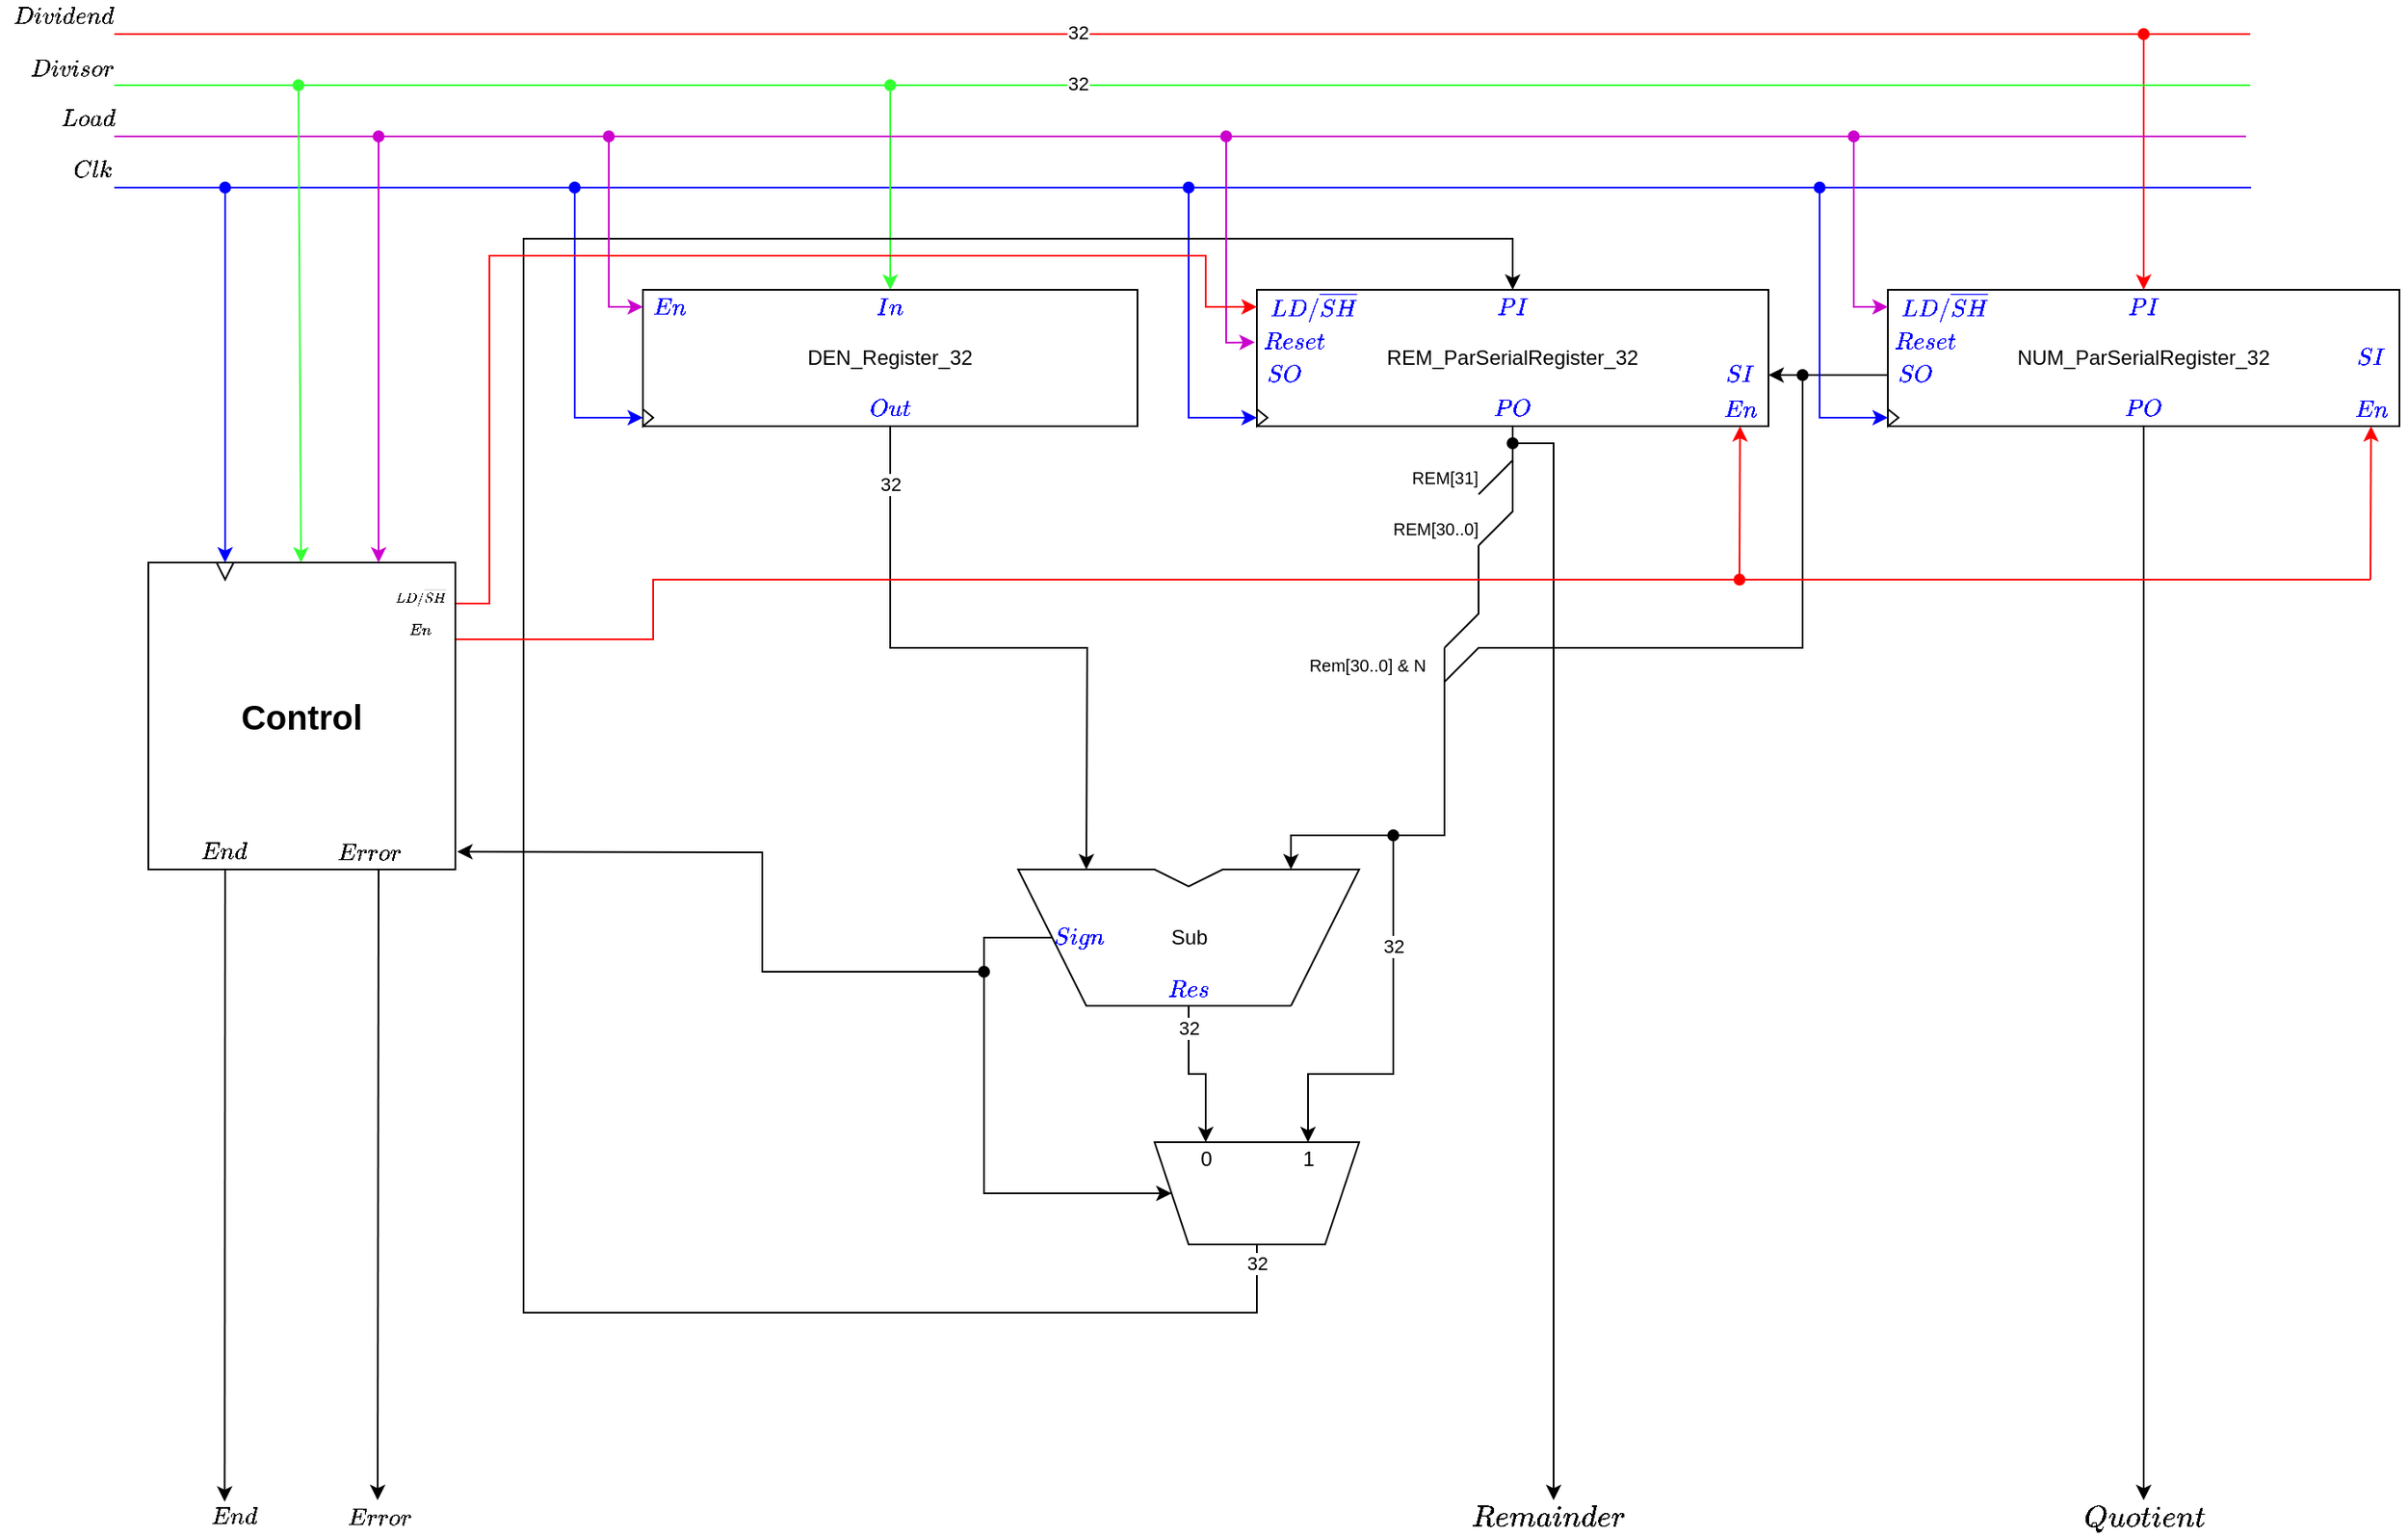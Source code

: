 <mxfile version="14.5.1" type="device"><diagram id="Yfrr89mab0k_G828Me3I" name="Page-1"><mxGraphModel dx="1913" dy="1985" grid="1" gridSize="10" guides="1" tooltips="1" connect="1" arrows="1" fold="1" page="1" pageScale="1" pageWidth="827" pageHeight="1169" math="1" shadow="0"><root><mxCell id="0"/><mxCell id="1" parent="0"/><mxCell id="pj7a_TJdRaOBwzSs2_uD-8" value="" style="endArrow=none;html=1;strokeColor=#FF0000;rounded=0;" parent="1" edge="1"><mxGeometry width="50" height="50" relative="1" as="geometry"><mxPoint x="-640" y="10" as="sourcePoint"/><mxPoint x="612.5" y="10" as="targetPoint"/><Array as="points"><mxPoint x="537.5" y="10"/></Array></mxGeometry></mxCell><mxCell id="pj7a_TJdRaOBwzSs2_uD-11" value="32" style="edgeLabel;html=1;align=center;verticalAlign=middle;resizable=0;points=[];" parent="pj7a_TJdRaOBwzSs2_uD-8" vertex="1" connectable="0"><mxGeometry x="-0.098" y="1" relative="1" as="geometry"><mxPoint as="offset"/></mxGeometry></mxCell><mxCell id="pj7a_TJdRaOBwzSs2_uD-13" value="$$$$" style="text;html=1;align=center;verticalAlign=middle;resizable=0;points=[];autosize=1;" parent="1" vertex="1"><mxGeometry x="12.5" y="10" width="40" height="20" as="geometry"/></mxCell><mxCell id="pj7a_TJdRaOBwzSs2_uD-23" style="edgeStyle=orthogonalEdgeStyle;rounded=0;orthogonalLoop=1;jettySize=auto;html=1;exitX=0;exitY=1;exitDx=0;exitDy=0;startArrow=none;startFill=0;entryX=1;entryY=0.5;entryDx=0;entryDy=0;" parent="1" source="pj7a_TJdRaOBwzSs2_uD-18" target="pj7a_TJdRaOBwzSs2_uD-31" edge="1"><mxGeometry relative="1" as="geometry"><mxPoint x="340" y="210" as="targetPoint"/><Array as="points"><mxPoint x="380" y="210"/><mxPoint x="380" y="210"/></Array></mxGeometry></mxCell><mxCell id="pj7a_TJdRaOBwzSs2_uD-21" value="" style="endArrow=none;html=1;strokeColor=#0000FF;" parent="1" edge="1"><mxGeometry width="50" height="50" relative="1" as="geometry"><mxPoint x="-640" y="100" as="sourcePoint"/><mxPoint x="613" y="100" as="targetPoint"/></mxGeometry></mxCell><mxCell id="pj7a_TJdRaOBwzSs2_uD-22" value="" style="endArrow=classic;html=1;entryX=0;entryY=0.5;entryDx=0;entryDy=0;rounded=0;startArrow=oval;startFill=1;strokeColor=#0000FF;" parent="1" target="pj7a_TJdRaOBwzSs2_uD-17" edge="1"><mxGeometry width="50" height="50" relative="1" as="geometry"><mxPoint x="360" y="100" as="sourcePoint"/><mxPoint x="380" y="230" as="targetPoint"/><Array as="points"><mxPoint x="360" y="235"/></Array></mxGeometry></mxCell><mxCell id="pj7a_TJdRaOBwzSs2_uD-26" value="" style="group" parent="1" vertex="1" connectable="0"><mxGeometry x="400" y="160" width="300" height="80" as="geometry"/></mxCell><mxCell id="pj7a_TJdRaOBwzSs2_uD-1" value="NUM_ParSerialRegister_32" style="rounded=0;whiteSpace=wrap;html=1;" parent="pj7a_TJdRaOBwzSs2_uD-26" vertex="1"><mxGeometry width="300.0" height="80" as="geometry"/></mxCell><mxCell id="pj7a_TJdRaOBwzSs2_uD-15" value="&lt;font color=&quot;#0000ff&quot;&gt;$$LD/\overline{SH}$$&lt;/font&gt;" style="text;html=1;strokeColor=none;fillColor=none;align=center;verticalAlign=middle;whiteSpace=wrap;rounded=0;" parent="pj7a_TJdRaOBwzSs2_uD-26" vertex="1"><mxGeometry x="16.667" width="33.333" height="20" as="geometry"/></mxCell><mxCell id="pj7a_TJdRaOBwzSs2_uD-18" value="&lt;font color=&quot;#0000ff&quot;&gt;$$SO$$&lt;/font&gt;" style="text;html=1;strokeColor=none;fillColor=none;align=center;verticalAlign=middle;whiteSpace=wrap;rounded=0;" parent="pj7a_TJdRaOBwzSs2_uD-26" vertex="1"><mxGeometry y="40" width="33.333" height="20" as="geometry"/></mxCell><mxCell id="pj7a_TJdRaOBwzSs2_uD-19" value="&lt;span style=&quot;color: rgb(0 , 0 , 255)&quot;&gt;$$SI$$&lt;/span&gt;" style="text;html=1;strokeColor=none;fillColor=none;align=center;verticalAlign=middle;whiteSpace=wrap;rounded=0;" parent="pj7a_TJdRaOBwzSs2_uD-26" vertex="1"><mxGeometry x="266.667" y="30" width="33.333" height="20" as="geometry"/></mxCell><mxCell id="pj7a_TJdRaOBwzSs2_uD-17" value="" style="triangle;whiteSpace=wrap;html=1;" parent="pj7a_TJdRaOBwzSs2_uD-26" vertex="1"><mxGeometry y="70" width="6.25" height="10" as="geometry"/></mxCell><mxCell id="pj7a_TJdRaOBwzSs2_uD-56" value="&lt;span style=&quot;color: rgb(0 , 0 , 255)&quot;&gt;$$En$$&lt;/span&gt;" style="text;html=1;strokeColor=none;fillColor=none;align=center;verticalAlign=middle;whiteSpace=wrap;rounded=0;" parent="pj7a_TJdRaOBwzSs2_uD-26" vertex="1"><mxGeometry x="266.667" y="60" width="33.333" height="20" as="geometry"/></mxCell><mxCell id="pj7a_TJdRaOBwzSs2_uD-64" value="&lt;span style=&quot;color: rgb(0 , 0 , 255)&quot;&gt;$$PO$$&lt;/span&gt;" style="text;html=1;strokeColor=none;fillColor=none;align=center;verticalAlign=middle;whiteSpace=wrap;rounded=0;" parent="pj7a_TJdRaOBwzSs2_uD-26" vertex="1"><mxGeometry x="133.332" y="60" width="33.333" height="20" as="geometry"/></mxCell><mxCell id="pj7a_TJdRaOBwzSs2_uD-82" value="&lt;span style=&quot;color: rgb(0 , 0 , 255)&quot;&gt;$$PI$$&lt;/span&gt;" style="text;html=1;strokeColor=none;fillColor=none;align=center;verticalAlign=middle;whiteSpace=wrap;rounded=0;" parent="pj7a_TJdRaOBwzSs2_uD-26" vertex="1"><mxGeometry x="133.332" width="33.333" height="20" as="geometry"/></mxCell><mxCell id="pj7a_TJdRaOBwzSs2_uD-126" value="&lt;font color=&quot;#0000ff&quot;&gt;$$Reset$$&lt;/font&gt;" style="text;html=1;strokeColor=none;fillColor=none;align=center;verticalAlign=middle;whiteSpace=wrap;rounded=0;" parent="pj7a_TJdRaOBwzSs2_uD-26" vertex="1"><mxGeometry x="6.25" y="20" width="33.333" height="20" as="geometry"/></mxCell><mxCell id="pj7a_TJdRaOBwzSs2_uD-27" value="" style="group" parent="1" vertex="1" connectable="0"><mxGeometry x="30" y="160" width="300" height="80" as="geometry"/></mxCell><mxCell id="pj7a_TJdRaOBwzSs2_uD-28" value="REM_ParSerialRegister_32" style="rounded=0;whiteSpace=wrap;html=1;" parent="pj7a_TJdRaOBwzSs2_uD-27" vertex="1"><mxGeometry width="300" height="80" as="geometry"/></mxCell><mxCell id="pj7a_TJdRaOBwzSs2_uD-29" value="&lt;span style=&quot;color: rgb(0 , 0 , 255)&quot;&gt;$$LD/\overline{SH}$$&lt;/span&gt;" style="text;html=1;strokeColor=none;fillColor=none;align=center;verticalAlign=middle;whiteSpace=wrap;rounded=0;" parent="pj7a_TJdRaOBwzSs2_uD-27" vertex="1"><mxGeometry x="16.667" width="33.333" height="20" as="geometry"/></mxCell><mxCell id="pj7a_TJdRaOBwzSs2_uD-30" value="&lt;font color=&quot;#0000ff&quot;&gt;$$SO$$&lt;/font&gt;" style="text;html=1;strokeColor=none;fillColor=none;align=center;verticalAlign=middle;whiteSpace=wrap;rounded=0;" parent="pj7a_TJdRaOBwzSs2_uD-27" vertex="1"><mxGeometry y="40" width="33.333" height="20" as="geometry"/></mxCell><mxCell id="pj7a_TJdRaOBwzSs2_uD-31" value="&lt;font color=&quot;#0000ff&quot;&gt;$$SI$$&lt;/font&gt;" style="text;html=1;strokeColor=none;fillColor=none;align=center;verticalAlign=middle;whiteSpace=wrap;rounded=0;" parent="pj7a_TJdRaOBwzSs2_uD-27" vertex="1"><mxGeometry x="266.667" y="40" width="33.333" height="20" as="geometry"/></mxCell><mxCell id="pj7a_TJdRaOBwzSs2_uD-32" value="" style="triangle;whiteSpace=wrap;html=1;" parent="pj7a_TJdRaOBwzSs2_uD-27" vertex="1"><mxGeometry y="70" width="6.25" height="10" as="geometry"/></mxCell><mxCell id="pj7a_TJdRaOBwzSs2_uD-47" value="&lt;span style=&quot;color: rgb(0 , 0 , 255)&quot;&gt;$$En$$&lt;/span&gt;" style="text;html=1;strokeColor=none;fillColor=none;align=center;verticalAlign=middle;whiteSpace=wrap;rounded=0;" parent="pj7a_TJdRaOBwzSs2_uD-27" vertex="1"><mxGeometry x="266.667" y="60" width="33.333" height="20" as="geometry"/></mxCell><mxCell id="pj7a_TJdRaOBwzSs2_uD-63" value="&lt;span style=&quot;color: rgb(0 , 0 , 255)&quot;&gt;$$PO$$&lt;/span&gt;" style="text;html=1;strokeColor=none;fillColor=none;align=center;verticalAlign=middle;whiteSpace=wrap;rounded=0;" parent="pj7a_TJdRaOBwzSs2_uD-27" vertex="1"><mxGeometry x="133.332" y="60" width="33.333" height="20" as="geometry"/></mxCell><mxCell id="pj7a_TJdRaOBwzSs2_uD-81" value="&lt;span style=&quot;color: rgb(0 , 0 , 255)&quot;&gt;$$PI$$&lt;/span&gt;" style="text;html=1;strokeColor=none;fillColor=none;align=center;verticalAlign=middle;whiteSpace=wrap;rounded=0;" parent="pj7a_TJdRaOBwzSs2_uD-27" vertex="1"><mxGeometry x="133.332" width="33.333" height="20" as="geometry"/></mxCell><mxCell id="pj7a_TJdRaOBwzSs2_uD-125" value="&lt;font color=&quot;#0000ff&quot;&gt;$$Reset$$&lt;/font&gt;" style="text;html=1;strokeColor=none;fillColor=none;align=center;verticalAlign=middle;whiteSpace=wrap;rounded=0;" parent="pj7a_TJdRaOBwzSs2_uD-27" vertex="1"><mxGeometry x="6.25" y="20" width="33.333" height="20" as="geometry"/></mxCell><mxCell id="pj7a_TJdRaOBwzSs2_uD-60" style="edgeStyle=orthogonalEdgeStyle;rounded=0;orthogonalLoop=1;jettySize=auto;html=1;exitX=0.5;exitY=1;exitDx=0;exitDy=0;shadow=0;labelBackgroundColor=#FFFFFF;startArrow=none;startFill=0;strokeColor=#000000;" parent="1" source="pj7a_TJdRaOBwzSs2_uD-39" edge="1"><mxGeometry relative="1" as="geometry"><mxPoint x="-70" y="500" as="targetPoint"/></mxGeometry></mxCell><mxCell id="pj7a_TJdRaOBwzSs2_uD-71" value="32" style="edgeLabel;html=1;align=center;verticalAlign=middle;resizable=0;points=[];" parent="pj7a_TJdRaOBwzSs2_uD-60" vertex="1" connectable="0"><mxGeometry x="-0.65" y="-1" relative="1" as="geometry"><mxPoint x="1" y="-31.43" as="offset"/></mxGeometry></mxCell><mxCell id="pj7a_TJdRaOBwzSs2_uD-40" value="" style="endArrow=classic;html=1;entryX=0.5;entryY=0;entryDx=0;entryDy=0;startArrow=oval;startFill=1;strokeColor=#FF0000;" parent="1" target="pj7a_TJdRaOBwzSs2_uD-1" edge="1"><mxGeometry width="50" height="50" relative="1" as="geometry"><mxPoint x="550" y="10" as="sourcePoint"/><mxPoint x="610" y="-10" as="targetPoint"/></mxGeometry></mxCell><mxCell id="pj7a_TJdRaOBwzSs2_uD-57" value="" style="endArrow=classic;html=1;entryX=0;entryY=0.5;entryDx=0;entryDy=0;rounded=0;startArrow=oval;startFill=1;strokeColor=#0000FF;" parent="1" target="pj7a_TJdRaOBwzSs2_uD-32" edge="1"><mxGeometry width="50" height="50" relative="1" as="geometry"><mxPoint x="-10" y="100" as="sourcePoint"/><mxPoint x="410" y="245" as="targetPoint"/><Array as="points"><mxPoint x="-10" y="235"/></Array></mxGeometry></mxCell><mxCell id="pj7a_TJdRaOBwzSs2_uD-62" style="rounded=0;orthogonalLoop=1;jettySize=auto;html=1;exitX=0.5;exitY=1;exitDx=0;exitDy=0;shadow=0;labelBackgroundColor=#FFFFFF;startArrow=none;startFill=0;strokeColor=#000000;endArrow=none;endFill=0;" parent="1" source="pj7a_TJdRaOBwzSs2_uD-28" edge="1"><mxGeometry relative="1" as="geometry"><mxPoint x="160" y="280" as="targetPoint"/><Array as="points"><mxPoint x="180" y="260"/></Array></mxGeometry></mxCell><mxCell id="pj7a_TJdRaOBwzSs2_uD-67" value="" style="endArrow=classic;html=1;entryX=0;entryY=0.5;entryDx=0;entryDy=0;rounded=0;startArrow=oval;startFill=1;strokeColor=#0000FF;" parent="1" edge="1"><mxGeometry width="50" height="50" relative="1" as="geometry"><mxPoint x="-370" y="100" as="sourcePoint"/><mxPoint x="-330" y="235" as="targetPoint"/><Array as="points"><mxPoint x="-370" y="235"/></Array></mxGeometry></mxCell><mxCell id="pj7a_TJdRaOBwzSs2_uD-83" value="" style="endArrow=none;html=1;rounded=0;strokeColor=#33FF33;" parent="1" edge="1"><mxGeometry width="50" height="50" relative="1" as="geometry"><mxPoint x="-640" y="40" as="sourcePoint"/><mxPoint x="612.5" y="40" as="targetPoint"/><Array as="points"><mxPoint x="537.5" y="40"/></Array></mxGeometry></mxCell><mxCell id="pj7a_TJdRaOBwzSs2_uD-84" value="32" style="edgeLabel;html=1;align=center;verticalAlign=middle;resizable=0;points=[];" parent="pj7a_TJdRaOBwzSs2_uD-83" vertex="1" connectable="0"><mxGeometry x="-0.098" y="1" relative="1" as="geometry"><mxPoint as="offset"/></mxGeometry></mxCell><mxCell id="pj7a_TJdRaOBwzSs2_uD-85" value="" style="endArrow=classic;html=1;shadow=0;labelBackgroundColor=#FFFFFF;strokeColor=#33FF33;entryX=0.5;entryY=0;entryDx=0;entryDy=0;startArrow=oval;startFill=1;" parent="1" target="pj7a_TJdRaOBwzSs2_uD-69" edge="1"><mxGeometry width="50" height="50" relative="1" as="geometry"><mxPoint x="-185" y="40" as="sourcePoint"/><mxPoint x="-140" y="20" as="targetPoint"/></mxGeometry></mxCell><mxCell id="pj7a_TJdRaOBwzSs2_uD-86" value="" style="group;fillColor=#ffffff;" parent="1" vertex="1" connectable="0"><mxGeometry x="-110" y="500" width="200" height="80" as="geometry"/></mxCell><mxCell id="pj7a_TJdRaOBwzSs2_uD-58" value="" style="endArrow=none;html=1;rounded=0;labelBackgroundColor=#FFFFFF;shadow=0;" parent="pj7a_TJdRaOBwzSs2_uD-86" edge="1"><mxGeometry width="50" height="50" relative="1" as="geometry"><mxPoint x="160" y="80" as="sourcePoint"/><mxPoint x="160" y="80" as="targetPoint"/><Array as="points"><mxPoint x="40" y="80"/><mxPoint/><mxPoint x="80"/><mxPoint x="100" y="10"/><mxPoint x="120"/><mxPoint x="200"/></Array></mxGeometry></mxCell><mxCell id="pj7a_TJdRaOBwzSs2_uD-61" value="Sub" style="text;html=1;align=center;verticalAlign=middle;resizable=0;points=[];autosize=1;" parent="pj7a_TJdRaOBwzSs2_uD-86" vertex="1"><mxGeometry x="80" y="30" width="40" height="20" as="geometry"/></mxCell><mxCell id="pj7a_TJdRaOBwzSs2_uD-92" value="&lt;font color=&quot;#0000ff&quot;&gt;$$Sign$$&lt;/font&gt;" style="text;html=1;align=center;verticalAlign=middle;resizable=0;points=[];autosize=1;" parent="pj7a_TJdRaOBwzSs2_uD-86" vertex="1"><mxGeometry y="30" width="70" height="20" as="geometry"/></mxCell><mxCell id="pj7a_TJdRaOBwzSs2_uD-93" value="&lt;font color=&quot;#0000ff&quot;&gt;$$Res$$&lt;/font&gt;" style="text;html=1;align=center;verticalAlign=middle;resizable=0;points=[];autosize=1;" parent="pj7a_TJdRaOBwzSs2_uD-86" vertex="1"><mxGeometry x="70" y="60" width="60" height="20" as="geometry"/></mxCell><mxCell id="pj7a_TJdRaOBwzSs2_uD-87" value="" style="endArrow=classic;html=1;shadow=0;labelBackgroundColor=#FFFFFF;entryX=0.75;entryY=1;entryDx=0;entryDy=0;rounded=0;" parent="1" target="pj7a_TJdRaOBwzSs2_uD-89" edge="1"><mxGeometry width="50" height="50" relative="1" as="geometry"><mxPoint x="-10" y="580" as="sourcePoint"/><mxPoint x="-10" y="660" as="targetPoint"/><Array as="points"><mxPoint x="-10" y="620"/><mxPoint y="620"/></Array></mxGeometry></mxCell><mxCell id="pj7a_TJdRaOBwzSs2_uD-128" value="32" style="edgeLabel;html=1;align=center;verticalAlign=middle;resizable=0;points=[];" parent="pj7a_TJdRaOBwzSs2_uD-87" vertex="1" connectable="0"><mxGeometry x="-0.72" relative="1" as="geometry"><mxPoint as="offset"/></mxGeometry></mxCell><mxCell id="pj7a_TJdRaOBwzSs2_uD-105" style="edgeStyle=none;rounded=0;orthogonalLoop=1;jettySize=auto;html=1;exitX=0.5;exitY=0;exitDx=0;exitDy=0;entryX=0.5;entryY=0;entryDx=0;entryDy=0;shadow=0;labelBackgroundColor=#FFFFFF;startArrow=none;startFill=0;endArrow=classic;endFill=1;strokeColor=#000000;strokeWidth=1;" parent="1" source="pj7a_TJdRaOBwzSs2_uD-89" target="pj7a_TJdRaOBwzSs2_uD-28" edge="1"><mxGeometry relative="1" as="geometry"><Array as="points"><mxPoint x="30" y="760"/><mxPoint x="-400" y="760"/><mxPoint x="-400" y="130"/><mxPoint x="180" y="130"/></Array></mxGeometry></mxCell><mxCell id="pj7a_TJdRaOBwzSs2_uD-127" value="32" style="edgeLabel;html=1;align=center;verticalAlign=middle;resizable=0;points=[];" parent="pj7a_TJdRaOBwzSs2_uD-105" vertex="1" connectable="0"><mxGeometry x="-0.988" y="-2" relative="1" as="geometry"><mxPoint x="2" as="offset"/></mxGeometry></mxCell><mxCell id="pj7a_TJdRaOBwzSs2_uD-89" value="" style="shape=trapezoid;perimeter=trapezoidPerimeter;whiteSpace=wrap;html=1;fixedSize=1;fillColor=#ffffff;direction=west;" parent="1" vertex="1"><mxGeometry x="-30" y="660" width="120" height="60" as="geometry"/></mxCell><mxCell id="pj7a_TJdRaOBwzSs2_uD-90" value="" style="endArrow=classic;html=1;shadow=0;labelBackgroundColor=#FFFFFF;entryX=0.25;entryY=1;entryDx=0;entryDy=0;rounded=0;startArrow=oval;startFill=1;" parent="1" target="pj7a_TJdRaOBwzSs2_uD-89" edge="1"><mxGeometry width="50" height="50" relative="1" as="geometry"><mxPoint x="110" y="480" as="sourcePoint"/><mxPoint y="670" as="targetPoint"/><Array as="points"><mxPoint x="110" y="620"/><mxPoint x="60" y="620"/></Array></mxGeometry></mxCell><mxCell id="pj7a_TJdRaOBwzSs2_uD-129" value="32" style="edgeLabel;html=1;align=center;verticalAlign=middle;resizable=0;points=[];" parent="pj7a_TJdRaOBwzSs2_uD-90" vertex="1" connectable="0"><mxGeometry x="-0.439" relative="1" as="geometry"><mxPoint as="offset"/></mxGeometry></mxCell><mxCell id="pj7a_TJdRaOBwzSs2_uD-91" value="" style="endArrow=classic;html=1;shadow=0;labelBackgroundColor=#FFFFFF;strokeColor=#000000;rounded=0;" parent="1" target="pj7a_TJdRaOBwzSs2_uD-89" edge="1"><mxGeometry width="50" height="50" relative="1" as="geometry"><mxPoint x="-90" y="540" as="sourcePoint"/><mxPoint x="-60" y="640" as="targetPoint"/><Array as="points"><mxPoint x="-130" y="540"/><mxPoint x="-130" y="690"/></Array></mxGeometry></mxCell><mxCell id="pj7a_TJdRaOBwzSs2_uD-94" value="0" style="text;html=1;align=center;verticalAlign=middle;resizable=0;points=[];autosize=1;" parent="1" vertex="1"><mxGeometry x="-10" y="660" width="20" height="20" as="geometry"/></mxCell><mxCell id="pj7a_TJdRaOBwzSs2_uD-95" value="1" style="text;html=1;align=center;verticalAlign=middle;resizable=0;points=[];autosize=1;" parent="1" vertex="1"><mxGeometry x="50" y="660" width="20" height="20" as="geometry"/></mxCell><mxCell id="pj7a_TJdRaOBwzSs2_uD-96" value="" style="endArrow=none;html=1;shadow=0;labelBackgroundColor=#FFFFFF;strokeColor=#000000;startArrow=oval;startFill=1;rounded=0;endFill=0;" parent="1" edge="1"><mxGeometry width="50" height="50" relative="1" as="geometry"><mxPoint x="350" y="210" as="sourcePoint"/><mxPoint x="140" y="390" as="targetPoint"/><Array as="points"><mxPoint x="350" y="370"/><mxPoint x="160" y="370"/></Array></mxGeometry></mxCell><mxCell id="pj7a_TJdRaOBwzSs2_uD-97" value="" style="endArrow=none;html=1;shadow=0;labelBackgroundColor=#FFFFFF;strokeColor=#000000;rounded=0;strokeWidth=1;endFill=0;startArrow=classic;startFill=1;" parent="1" edge="1"><mxGeometry width="50" height="50" relative="1" as="geometry"><mxPoint x="50" y="500" as="sourcePoint"/><mxPoint x="140" y="370" as="targetPoint"/><Array as="points"><mxPoint x="50" y="480"/><mxPoint x="140" y="480"/></Array></mxGeometry></mxCell><mxCell id="pj7a_TJdRaOBwzSs2_uD-100" value="" style="endArrow=none;html=1;shadow=0;labelBackgroundColor=#FFFFFF;strokeColor=#000000;strokeWidth=1;rounded=0;endFill=0;" parent="1" edge="1"><mxGeometry width="50" height="50" relative="1" as="geometry"><mxPoint x="180" y="260" as="sourcePoint"/><mxPoint x="160" y="310" as="targetPoint"/><Array as="points"><mxPoint x="180" y="290"/></Array></mxGeometry></mxCell><mxCell id="pj7a_TJdRaOBwzSs2_uD-101" value="&lt;font style=&quot;font-size: 10px&quot;&gt;REM[31]&lt;/font&gt;" style="text;html=1;align=center;verticalAlign=middle;resizable=0;points=[];autosize=1;" parent="1" vertex="1"><mxGeometry x="115" y="260" width="50" height="20" as="geometry"/></mxCell><mxCell id="pj7a_TJdRaOBwzSs2_uD-102" value="&lt;span style=&quot;font-size: 10px&quot;&gt;REM[30..0]&lt;/span&gt;" style="text;html=1;strokeColor=none;fillColor=none;align=center;verticalAlign=middle;whiteSpace=wrap;rounded=0;" parent="1" vertex="1"><mxGeometry x="115" y="290" width="40" height="20" as="geometry"/></mxCell><mxCell id="pj7a_TJdRaOBwzSs2_uD-103" value="" style="endArrow=none;html=1;shadow=0;labelBackgroundColor=#FFFFFF;strokeColor=#000000;strokeWidth=1;rounded=0;" parent="1" edge="1"><mxGeometry width="50" height="50" relative="1" as="geometry"><mxPoint x="140" y="370" as="sourcePoint"/><mxPoint x="160" y="310" as="targetPoint"/><Array as="points"><mxPoint x="160" y="350"/></Array></mxGeometry></mxCell><mxCell id="pj7a_TJdRaOBwzSs2_uD-104" value="&lt;font style=&quot;font-size: 10px&quot;&gt;Rem[30..0] &amp;amp; N&lt;/font&gt;" style="text;html=1;strokeColor=none;fillColor=none;align=center;verticalAlign=middle;whiteSpace=wrap;rounded=0;" parent="1" vertex="1"><mxGeometry x="50" y="370" width="90" height="20" as="geometry"/></mxCell><mxCell id="pj7a_TJdRaOBwzSs2_uD-106" value="" style="endArrow=classic;html=1;shadow=0;labelBackgroundColor=#FFFFFF;strokeColor=#000000;strokeWidth=1;startArrow=oval;startFill=1;rounded=0;" parent="1" edge="1"><mxGeometry width="50" height="50" relative="1" as="geometry"><mxPoint x="180" y="250" as="sourcePoint"/><mxPoint x="204" y="870" as="targetPoint"/><Array as="points"><mxPoint x="204" y="250"/></Array></mxGeometry></mxCell><mxCell id="pj7a_TJdRaOBwzSs2_uD-107" value="&lt;font style=&quot;font-size: 15px&quot;&gt;$$Remainder$$&lt;/font&gt;" style="text;html=1;align=center;verticalAlign=middle;resizable=0;points=[];autosize=1;" parent="1" vertex="1"><mxGeometry x="140" y="870" width="120" height="20" as="geometry"/></mxCell><mxCell id="pj7a_TJdRaOBwzSs2_uD-108" style="edgeStyle=none;rounded=0;orthogonalLoop=1;jettySize=auto;html=1;exitX=0.5;exitY=1;exitDx=0;exitDy=0;shadow=0;labelBackgroundColor=#FFFFFF;startArrow=none;startFill=0;endArrow=classic;endFill=1;strokeColor=#000000;strokeWidth=1;" parent="1" source="pj7a_TJdRaOBwzSs2_uD-64" edge="1"><mxGeometry relative="1" as="geometry"><mxPoint x="550" y="870" as="targetPoint"/></mxGeometry></mxCell><mxCell id="pj7a_TJdRaOBwzSs2_uD-109" value="&lt;font style=&quot;font-size: 15px&quot;&gt;$$Quotient$$&lt;/font&gt;" style="text;html=1;align=center;verticalAlign=middle;resizable=0;points=[];autosize=1;" parent="1" vertex="1"><mxGeometry x="495" y="870" width="110" height="20" as="geometry"/></mxCell><mxCell id="pj7a_TJdRaOBwzSs2_uD-112" value="" style="endArrow=none;html=1;shadow=0;labelBackgroundColor=#FFFFFF;strokeWidth=1;strokeColor=#CC00CC;" parent="1" edge="1"><mxGeometry width="50" height="50" relative="1" as="geometry"><mxPoint x="-640" y="70" as="sourcePoint"/><mxPoint x="610" y="70" as="targetPoint"/></mxGeometry></mxCell><mxCell id="pj7a_TJdRaOBwzSs2_uD-114" value="&lt;span&gt;$$Dividend$$&lt;/span&gt;" style="text;html=1;strokeColor=none;fillColor=none;align=center;verticalAlign=middle;whiteSpace=wrap;rounded=0;" parent="1" vertex="1"><mxGeometry x="-700" y="-10" width="60" height="20" as="geometry"/></mxCell><mxCell id="pj7a_TJdRaOBwzSs2_uD-115" value="&lt;span&gt;$$Divisor$$&lt;/span&gt;" style="text;html=1;strokeColor=none;fillColor=none;align=center;verticalAlign=middle;whiteSpace=wrap;rounded=0;" parent="1" vertex="1"><mxGeometry x="-690" y="20" width="50" height="20" as="geometry"/></mxCell><mxCell id="pj7a_TJdRaOBwzSs2_uD-116" value="&#10;&#10;&lt;span style=&quot;color: rgb(0, 0, 0); font-family: helvetica; font-size: 12px; font-style: normal; font-weight: 400; letter-spacing: normal; text-align: center; text-indent: 0px; text-transform: none; word-spacing: 0px; background-color: rgb(248, 249, 250); display: inline; float: none;&quot;&gt;$$Load$$&lt;/span&gt;&#10;&#10;" style="text;html=1;strokeColor=none;fillColor=none;align=center;verticalAlign=middle;whiteSpace=wrap;rounded=0;" parent="1" vertex="1"><mxGeometry x="-670" y="50" width="30" height="20" as="geometry"/></mxCell><mxCell id="pj7a_TJdRaOBwzSs2_uD-118" value="&#10;&#10;&lt;span style=&quot;color: rgb(0, 0, 0); font-family: helvetica; font-size: 12px; font-style: normal; font-weight: 400; letter-spacing: normal; text-align: center; text-indent: 0px; text-transform: none; word-spacing: 0px; background-color: rgb(248, 249, 250); display: inline; float: none;&quot;&gt;$$Clk$$&lt;/span&gt;&#10;&#10;" style="text;html=1;strokeColor=none;fillColor=none;align=center;verticalAlign=middle;whiteSpace=wrap;rounded=0;" parent="1" vertex="1"><mxGeometry x="-665" y="80" width="25" height="20" as="geometry"/></mxCell><mxCell id="pj7a_TJdRaOBwzSs2_uD-120" value="" style="group" parent="1" vertex="1" connectable="0"><mxGeometry x="-330" y="160" width="290" height="80" as="geometry"/></mxCell><mxCell id="pj7a_TJdRaOBwzSs2_uD-39" value="DEN_Register_32" style="rounded=0;whiteSpace=wrap;html=1;" parent="pj7a_TJdRaOBwzSs2_uD-120" vertex="1"><mxGeometry width="290" height="80" as="geometry"/></mxCell><mxCell id="pj7a_TJdRaOBwzSs2_uD-65" value="" style="triangle;whiteSpace=wrap;html=1;" parent="pj7a_TJdRaOBwzSs2_uD-120" vertex="1"><mxGeometry y="70" width="6.042" height="10" as="geometry"/></mxCell><mxCell id="pj7a_TJdRaOBwzSs2_uD-69" value="&lt;span style=&quot;color: rgb(0 , 0 , 255)&quot;&gt;$$In$$&lt;/span&gt;" style="text;html=1;strokeColor=none;fillColor=none;align=center;verticalAlign=middle;whiteSpace=wrap;rounded=0;" parent="pj7a_TJdRaOBwzSs2_uD-120" vertex="1"><mxGeometry x="128.888" width="32.222" height="20" as="geometry"/></mxCell><mxCell id="pj7a_TJdRaOBwzSs2_uD-70" value="&lt;span style=&quot;color: rgb(0 , 0 , 255)&quot;&gt;$$Out$$&lt;/span&gt;" style="text;html=1;strokeColor=none;fillColor=none;align=center;verticalAlign=middle;whiteSpace=wrap;rounded=0;" parent="pj7a_TJdRaOBwzSs2_uD-120" vertex="1"><mxGeometry x="128.888" y="60" width="32.222" height="20" as="geometry"/></mxCell><mxCell id="pj7a_TJdRaOBwzSs2_uD-121" value="&lt;span style=&quot;color: rgb(0 , 0 , 255)&quot;&gt;$$En$$&lt;/span&gt;" style="text;html=1;strokeColor=none;fillColor=none;align=center;verticalAlign=middle;whiteSpace=wrap;rounded=0;" parent="pj7a_TJdRaOBwzSs2_uD-120" vertex="1"><mxGeometry x="-0.002" width="32.222" height="20" as="geometry"/></mxCell><mxCell id="pj7a_TJdRaOBwzSs2_uD-122" value="" style="endArrow=classic;html=1;shadow=0;labelBackgroundColor=#FFFFFF;strokeColor=#CC00CC;strokeWidth=1;entryX=0;entryY=0.5;entryDx=0;entryDy=0;rounded=0;startArrow=oval;startFill=1;" parent="1" target="pj7a_TJdRaOBwzSs2_uD-121" edge="1"><mxGeometry width="50" height="50" relative="1" as="geometry"><mxPoint x="-350" y="70" as="sourcePoint"/><mxPoint x="-290" y="20" as="targetPoint"/><Array as="points"><mxPoint x="-350" y="170"/></Array></mxGeometry></mxCell><mxCell id="pj7a_TJdRaOBwzSs2_uD-123" value="" style="endArrow=classic;html=1;shadow=0;labelBackgroundColor=#FFFFFF;strokeColor=#CC00CC;strokeWidth=1;entryX=-0.004;entryY=0.385;entryDx=0;entryDy=0;rounded=0;startArrow=oval;startFill=1;entryPerimeter=0;" parent="1" target="pj7a_TJdRaOBwzSs2_uD-28" edge="1"><mxGeometry width="50" height="50" relative="1" as="geometry"><mxPoint x="12" y="70" as="sourcePoint"/><mxPoint x="31.998" y="170" as="targetPoint"/><Array as="points"><mxPoint x="12" y="191"/></Array></mxGeometry></mxCell><mxCell id="pj7a_TJdRaOBwzSs2_uD-124" value="" style="endArrow=classic;html=1;shadow=0;labelBackgroundColor=#FFFFFF;strokeColor=#CC00CC;strokeWidth=1;entryX=0;entryY=0.5;entryDx=0;entryDy=0;rounded=0;startArrow=oval;startFill=1;" parent="1" edge="1"><mxGeometry width="50" height="50" relative="1" as="geometry"><mxPoint x="380" y="70" as="sourcePoint"/><mxPoint x="399.998" y="170" as="targetPoint"/><Array as="points"><mxPoint x="380" y="170"/></Array></mxGeometry></mxCell><mxCell id="pj7a_TJdRaOBwzSs2_uD-131" value="" style="endArrow=classic;html=1;rounded=0;startArrow=oval;startFill=1;strokeColor=#0000FF;" parent="1" edge="1"><mxGeometry width="50" height="50" relative="1" as="geometry"><mxPoint x="-575" y="100" as="sourcePoint"/><mxPoint x="-575" y="320" as="targetPoint"/><Array as="points"/></mxGeometry></mxCell><mxCell id="pj7a_TJdRaOBwzSs2_uD-133" value="" style="endArrow=none;html=1;shadow=0;labelBackgroundColor=#FFFFFF;strokeWidth=1;exitX=1;exitY=0.25;exitDx=0;exitDy=0;strokeColor=#FF0000;endFill=0;rounded=0;" parent="1" edge="1"><mxGeometry width="50" height="50" relative="1" as="geometry"><mxPoint x="-444" y="365" as="sourcePoint"/><mxPoint x="683" y="330" as="targetPoint"/><Array as="points"><mxPoint x="-324" y="365"/><mxPoint x="-324" y="330"/></Array></mxGeometry></mxCell><mxCell id="pj7a_TJdRaOBwzSs2_uD-134" value="" style="endArrow=classic;html=1;shadow=0;labelBackgroundColor=#FFFFFF;strokeColor=#FF0000;strokeWidth=1;startArrow=oval;startFill=1;entryX=0.5;entryY=1;entryDx=0;entryDy=0;" parent="1" target="pj7a_TJdRaOBwzSs2_uD-47" edge="1"><mxGeometry width="50" height="50" relative="1" as="geometry"><mxPoint x="313" y="330" as="sourcePoint"/><mxPoint x="330" y="280" as="targetPoint"/></mxGeometry></mxCell><mxCell id="pj7a_TJdRaOBwzSs2_uD-135" value="" style="endArrow=classic;html=1;shadow=0;labelBackgroundColor=#FFFFFF;strokeColor=#FF0000;strokeWidth=1;startArrow=none;startFill=0;entryX=0.5;entryY=1;entryDx=0;entryDy=0;" parent="1" target="pj7a_TJdRaOBwzSs2_uD-56" edge="1"><mxGeometry width="50" height="50" relative="1" as="geometry"><mxPoint x="683" y="330" as="sourcePoint"/><mxPoint x="690.333" y="240" as="targetPoint"/></mxGeometry></mxCell><mxCell id="pj7a_TJdRaOBwzSs2_uD-137" value="" style="endArrow=classic;html=1;shadow=0;labelBackgroundColor=#FFFFFF;strokeWidth=1;entryX=1.006;entryY=0.942;entryDx=0;entryDy=0;entryPerimeter=0;startArrow=oval;startFill=1;rounded=0;" parent="1" target="pj7a_TJdRaOBwzSs2_uD-110" edge="1"><mxGeometry width="50" height="50" relative="1" as="geometry"><mxPoint x="-130" y="560" as="sourcePoint"/><mxPoint x="-290" y="350" as="targetPoint"/><Array as="points"><mxPoint x="-260" y="560"/><mxPoint x="-260" y="490"/></Array></mxGeometry></mxCell><mxCell id="pj7a_TJdRaOBwzSs2_uD-139" value="" style="endArrow=classic;html=1;shadow=0;labelBackgroundColor=#FFFFFF;strokeColor=#CC00CC;strokeWidth=1;entryX=0.75;entryY=0;entryDx=0;entryDy=0;rounded=0;startArrow=oval;startFill=1;" parent="1" target="pj7a_TJdRaOBwzSs2_uD-110" edge="1"><mxGeometry width="50" height="50" relative="1" as="geometry"><mxPoint x="-485" y="70" as="sourcePoint"/><mxPoint x="-320.002" y="180" as="targetPoint"/><Array as="points"/></mxGeometry></mxCell><mxCell id="pj7a_TJdRaOBwzSs2_uD-140" style="edgeStyle=none;rounded=0;orthogonalLoop=1;jettySize=auto;html=1;exitX=0.25;exitY=1;exitDx=0;exitDy=0;shadow=0;labelBackgroundColor=#FFFFFF;startArrow=none;startFill=0;endArrow=classic;endFill=1;strokeColor=#000000;strokeWidth=1;entryX=0.412;entryY=0.042;entryDx=0;entryDy=0;entryPerimeter=0;" parent="1" source="pj7a_TJdRaOBwzSs2_uD-110" target="pj7a_TJdRaOBwzSs2_uD-142" edge="1"><mxGeometry relative="1" as="geometry"><mxPoint x="-575" y="860" as="targetPoint"/></mxGeometry></mxCell><mxCell id="pj7a_TJdRaOBwzSs2_uD-141" style="edgeStyle=none;rounded=0;orthogonalLoop=1;jettySize=auto;html=1;shadow=0;labelBackgroundColor=#FFFFFF;startArrow=none;startFill=0;endArrow=classic;endFill=1;strokeColor=#000000;strokeWidth=1;exitX=0.75;exitY=1;exitDx=0;exitDy=0;entryX=0.492;entryY=0;entryDx=0;entryDy=0;entryPerimeter=0;" parent="1" source="pj7a_TJdRaOBwzSs2_uD-110" target="pj7a_TJdRaOBwzSs2_uD-143" edge="1"><mxGeometry relative="1" as="geometry"><mxPoint x="-485" y="860" as="targetPoint"/><mxPoint x="-470" y="540" as="sourcePoint"/></mxGeometry></mxCell><mxCell id="pj7a_TJdRaOBwzSs2_uD-142" value="$$End$$" style="text;html=1;align=center;verticalAlign=middle;resizable=0;points=[];autosize=1;" parent="1" vertex="1"><mxGeometry x="-600" y="870" width="60" height="20" as="geometry"/></mxCell><mxCell id="pj7a_TJdRaOBwzSs2_uD-143" value="$$Error$$" style="text;html=1;align=center;verticalAlign=middle;resizable=0;points=[];autosize=1;" parent="1" vertex="1"><mxGeometry x="-520" y="870" width="70" height="20" as="geometry"/></mxCell><mxCell id="pj7a_TJdRaOBwzSs2_uD-144" value="" style="endArrow=classic;html=1;shadow=0;labelBackgroundColor=#FFFFFF;strokeColor=#33FF33;startArrow=oval;startFill=1;" parent="1" target="pj7a_TJdRaOBwzSs2_uD-110" edge="1"><mxGeometry width="50" height="50" relative="1" as="geometry"><mxPoint x="-532" y="40" as="sourcePoint"/><mxPoint x="-175.001" y="170.0" as="targetPoint"/></mxGeometry></mxCell><mxCell id="pj7a_TJdRaOBwzSs2_uD-146" value="" style="endArrow=classic;html=1;shadow=0;labelBackgroundColor=#FFFFFF;strokeWidth=1;exitX=1.003;exitY=0.133;exitDx=0;exitDy=0;exitPerimeter=0;entryX=0;entryY=0.125;entryDx=0;entryDy=0;entryPerimeter=0;rounded=0;strokeColor=#FF0000;" parent="1" source="pj7a_TJdRaOBwzSs2_uD-110" target="pj7a_TJdRaOBwzSs2_uD-28" edge="1"><mxGeometry width="50" height="50" relative="1" as="geometry"><mxPoint x="-336" y="340" as="sourcePoint"/><mxPoint x="-286" y="290" as="targetPoint"/><Array as="points"><mxPoint x="-420" y="344"/><mxPoint x="-420" y="140"/><mxPoint y="140"/><mxPoint y="170"/></Array></mxGeometry></mxCell><mxCell id="pj7a_TJdRaOBwzSs2_uD-151" value="" style="group" parent="1" vertex="1" connectable="0"><mxGeometry x="-620" y="320" width="180" height="180" as="geometry"/></mxCell><mxCell id="pj7a_TJdRaOBwzSs2_uD-110" value="&lt;b&gt;&lt;font style=&quot;font-size: 20px&quot;&gt;Control&lt;/font&gt;&lt;/b&gt;" style="whiteSpace=wrap;html=1;aspect=fixed;fillColor=#ffffff;" parent="pj7a_TJdRaOBwzSs2_uD-151" vertex="1"><mxGeometry width="180" height="180" as="geometry"/></mxCell><mxCell id="pj7a_TJdRaOBwzSs2_uD-132" value="" style="triangle;whiteSpace=wrap;html=1;fillColor=#ffffff;direction=south;" parent="pj7a_TJdRaOBwzSs2_uD-151" vertex="1"><mxGeometry x="40" width="10" height="10" as="geometry"/></mxCell><mxCell id="pj7a_TJdRaOBwzSs2_uD-149" value="&lt;font style=&quot;font-size: 8px&quot;&gt;$$En$$&lt;/font&gt;" style="text;html=1;strokeColor=none;fillColor=none;align=center;verticalAlign=middle;whiteSpace=wrap;rounded=0;" parent="pj7a_TJdRaOBwzSs2_uD-151" vertex="1"><mxGeometry x="140" y="30" width="40" height="20" as="geometry"/></mxCell><mxCell id="pj7a_TJdRaOBwzSs2_uD-150" value="&#10;&#10;&lt;span style=&quot;color: rgb(0, 0, 0); font-family: helvetica; font-size: 7px; font-style: normal; font-weight: 400; letter-spacing: normal; text-align: center; text-indent: 0px; text-transform: none; word-spacing: 0px; background-color: rgb(248, 249, 250); display: inline; float: none;&quot;&gt;$$LD/\overline{SH}$$&lt;/span&gt;&#10;&#10;" style="text;html=1;strokeColor=none;fillColor=none;align=center;verticalAlign=middle;whiteSpace=wrap;rounded=0;" parent="pj7a_TJdRaOBwzSs2_uD-151" vertex="1"><mxGeometry x="140" y="10" width="40" height="20" as="geometry"/></mxCell><mxCell id="pj7a_TJdRaOBwzSs2_uD-152" value="$$End$$" style="text;html=1;strokeColor=none;fillColor=none;align=center;verticalAlign=middle;whiteSpace=wrap;rounded=0;" parent="pj7a_TJdRaOBwzSs2_uD-151" vertex="1"><mxGeometry x="25" y="160" width="40" height="20" as="geometry"/></mxCell><mxCell id="pj7a_TJdRaOBwzSs2_uD-153" value="$$Error$$" style="text;html=1;strokeColor=none;fillColor=none;align=center;verticalAlign=middle;whiteSpace=wrap;rounded=0;" parent="pj7a_TJdRaOBwzSs2_uD-151" vertex="1"><mxGeometry x="110" y="160" width="40" height="20" as="geometry"/></mxCell></root></mxGraphModel></diagram></mxfile>
